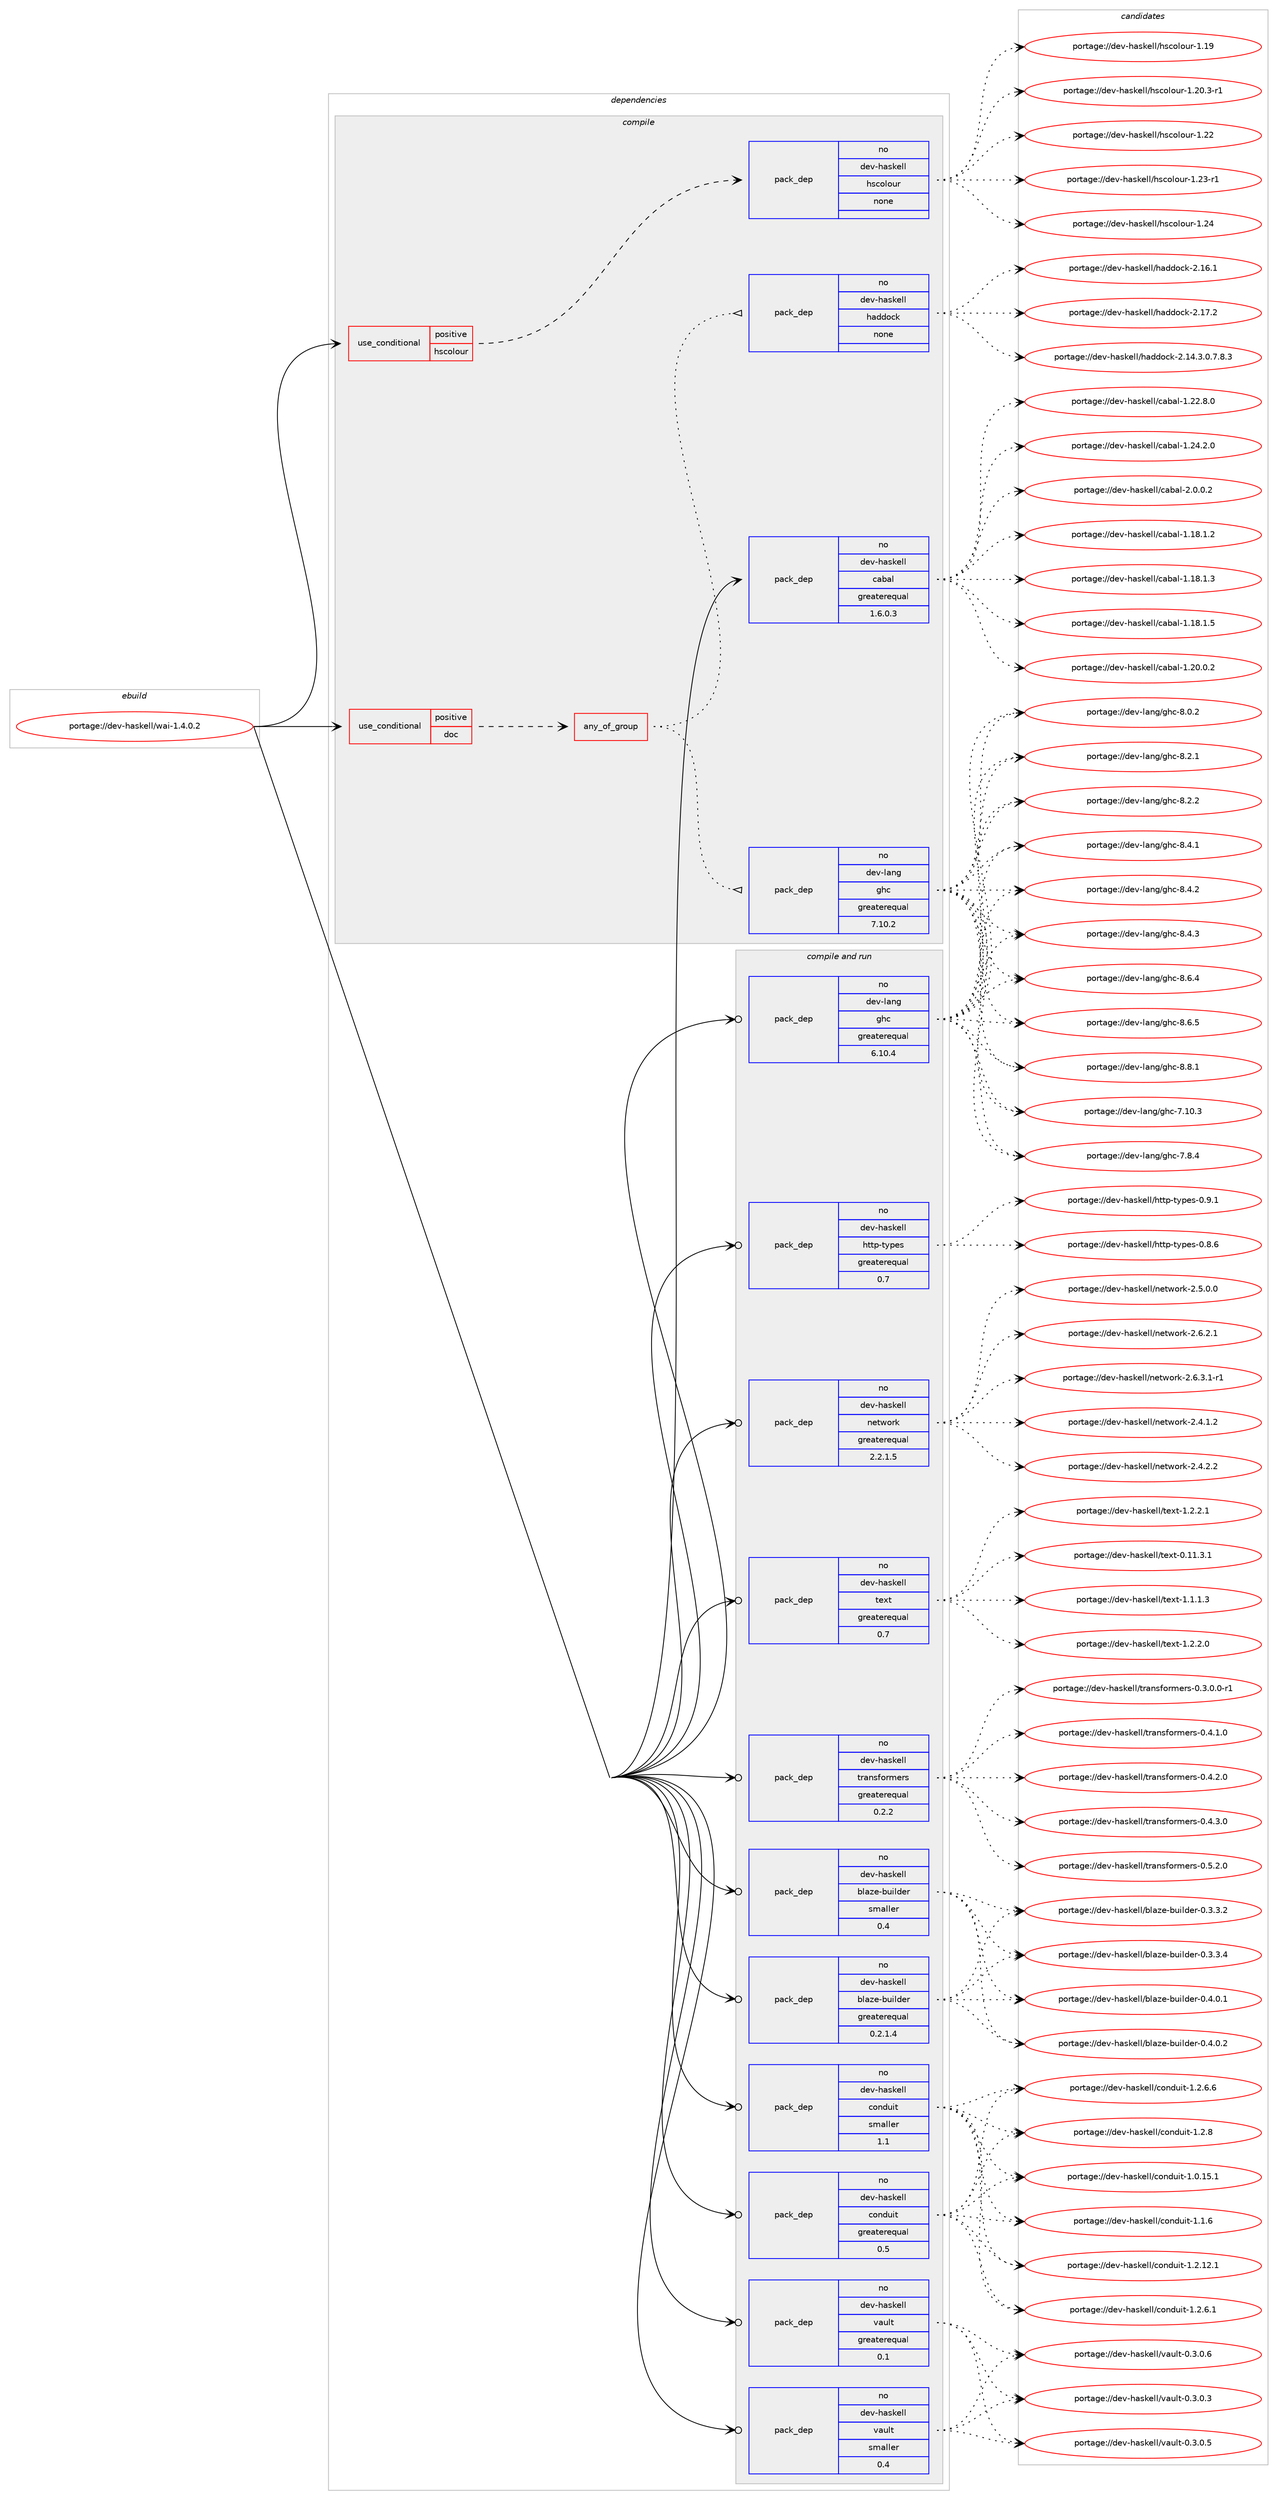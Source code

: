 digraph prolog {

# *************
# Graph options
# *************

newrank=true;
concentrate=true;
compound=true;
graph [rankdir=LR,fontname=Helvetica,fontsize=10,ranksep=1.5];#, ranksep=2.5, nodesep=0.2];
edge  [arrowhead=vee];
node  [fontname=Helvetica,fontsize=10];

# **********
# The ebuild
# **********

subgraph cluster_leftcol {
color=gray;
rank=same;
label=<<i>ebuild</i>>;
id [label="portage://dev-haskell/wai-1.4.0.2", color=red, width=4, href="../dev-haskell/wai-1.4.0.2.svg"];
}

# ****************
# The dependencies
# ****************

subgraph cluster_midcol {
color=gray;
label=<<i>dependencies</i>>;
subgraph cluster_compile {
fillcolor="#eeeeee";
style=filled;
label=<<i>compile</i>>;
subgraph cond17547 {
dependency82430 [label=<<TABLE BORDER="0" CELLBORDER="1" CELLSPACING="0" CELLPADDING="4"><TR><TD ROWSPAN="3" CELLPADDING="10">use_conditional</TD></TR><TR><TD>positive</TD></TR><TR><TD>doc</TD></TR></TABLE>>, shape=none, color=red];
subgraph any2528 {
dependency82431 [label=<<TABLE BORDER="0" CELLBORDER="1" CELLSPACING="0" CELLPADDING="4"><TR><TD CELLPADDING="10">any_of_group</TD></TR></TABLE>>, shape=none, color=red];subgraph pack62298 {
dependency82432 [label=<<TABLE BORDER="0" CELLBORDER="1" CELLSPACING="0" CELLPADDING="4" WIDTH="220"><TR><TD ROWSPAN="6" CELLPADDING="30">pack_dep</TD></TR><TR><TD WIDTH="110">no</TD></TR><TR><TD>dev-haskell</TD></TR><TR><TD>haddock</TD></TR><TR><TD>none</TD></TR><TR><TD></TD></TR></TABLE>>, shape=none, color=blue];
}
dependency82431:e -> dependency82432:w [weight=20,style="dotted",arrowhead="oinv"];
subgraph pack62299 {
dependency82433 [label=<<TABLE BORDER="0" CELLBORDER="1" CELLSPACING="0" CELLPADDING="4" WIDTH="220"><TR><TD ROWSPAN="6" CELLPADDING="30">pack_dep</TD></TR><TR><TD WIDTH="110">no</TD></TR><TR><TD>dev-lang</TD></TR><TR><TD>ghc</TD></TR><TR><TD>greaterequal</TD></TR><TR><TD>7.10.2</TD></TR></TABLE>>, shape=none, color=blue];
}
dependency82431:e -> dependency82433:w [weight=20,style="dotted",arrowhead="oinv"];
}
dependency82430:e -> dependency82431:w [weight=20,style="dashed",arrowhead="vee"];
}
id:e -> dependency82430:w [weight=20,style="solid",arrowhead="vee"];
subgraph cond17548 {
dependency82434 [label=<<TABLE BORDER="0" CELLBORDER="1" CELLSPACING="0" CELLPADDING="4"><TR><TD ROWSPAN="3" CELLPADDING="10">use_conditional</TD></TR><TR><TD>positive</TD></TR><TR><TD>hscolour</TD></TR></TABLE>>, shape=none, color=red];
subgraph pack62300 {
dependency82435 [label=<<TABLE BORDER="0" CELLBORDER="1" CELLSPACING="0" CELLPADDING="4" WIDTH="220"><TR><TD ROWSPAN="6" CELLPADDING="30">pack_dep</TD></TR><TR><TD WIDTH="110">no</TD></TR><TR><TD>dev-haskell</TD></TR><TR><TD>hscolour</TD></TR><TR><TD>none</TD></TR><TR><TD></TD></TR></TABLE>>, shape=none, color=blue];
}
dependency82434:e -> dependency82435:w [weight=20,style="dashed",arrowhead="vee"];
}
id:e -> dependency82434:w [weight=20,style="solid",arrowhead="vee"];
subgraph pack62301 {
dependency82436 [label=<<TABLE BORDER="0" CELLBORDER="1" CELLSPACING="0" CELLPADDING="4" WIDTH="220"><TR><TD ROWSPAN="6" CELLPADDING="30">pack_dep</TD></TR><TR><TD WIDTH="110">no</TD></TR><TR><TD>dev-haskell</TD></TR><TR><TD>cabal</TD></TR><TR><TD>greaterequal</TD></TR><TR><TD>1.6.0.3</TD></TR></TABLE>>, shape=none, color=blue];
}
id:e -> dependency82436:w [weight=20,style="solid",arrowhead="vee"];
}
subgraph cluster_compileandrun {
fillcolor="#eeeeee";
style=filled;
label=<<i>compile and run</i>>;
subgraph pack62302 {
dependency82437 [label=<<TABLE BORDER="0" CELLBORDER="1" CELLSPACING="0" CELLPADDING="4" WIDTH="220"><TR><TD ROWSPAN="6" CELLPADDING="30">pack_dep</TD></TR><TR><TD WIDTH="110">no</TD></TR><TR><TD>dev-haskell</TD></TR><TR><TD>blaze-builder</TD></TR><TR><TD>greaterequal</TD></TR><TR><TD>0.2.1.4</TD></TR></TABLE>>, shape=none, color=blue];
}
id:e -> dependency82437:w [weight=20,style="solid",arrowhead="odotvee"];
subgraph pack62303 {
dependency82438 [label=<<TABLE BORDER="0" CELLBORDER="1" CELLSPACING="0" CELLPADDING="4" WIDTH="220"><TR><TD ROWSPAN="6" CELLPADDING="30">pack_dep</TD></TR><TR><TD WIDTH="110">no</TD></TR><TR><TD>dev-haskell</TD></TR><TR><TD>blaze-builder</TD></TR><TR><TD>smaller</TD></TR><TR><TD>0.4</TD></TR></TABLE>>, shape=none, color=blue];
}
id:e -> dependency82438:w [weight=20,style="solid",arrowhead="odotvee"];
subgraph pack62304 {
dependency82439 [label=<<TABLE BORDER="0" CELLBORDER="1" CELLSPACING="0" CELLPADDING="4" WIDTH="220"><TR><TD ROWSPAN="6" CELLPADDING="30">pack_dep</TD></TR><TR><TD WIDTH="110">no</TD></TR><TR><TD>dev-haskell</TD></TR><TR><TD>conduit</TD></TR><TR><TD>greaterequal</TD></TR><TR><TD>0.5</TD></TR></TABLE>>, shape=none, color=blue];
}
id:e -> dependency82439:w [weight=20,style="solid",arrowhead="odotvee"];
subgraph pack62305 {
dependency82440 [label=<<TABLE BORDER="0" CELLBORDER="1" CELLSPACING="0" CELLPADDING="4" WIDTH="220"><TR><TD ROWSPAN="6" CELLPADDING="30">pack_dep</TD></TR><TR><TD WIDTH="110">no</TD></TR><TR><TD>dev-haskell</TD></TR><TR><TD>conduit</TD></TR><TR><TD>smaller</TD></TR><TR><TD>1.1</TD></TR></TABLE>>, shape=none, color=blue];
}
id:e -> dependency82440:w [weight=20,style="solid",arrowhead="odotvee"];
subgraph pack62306 {
dependency82441 [label=<<TABLE BORDER="0" CELLBORDER="1" CELLSPACING="0" CELLPADDING="4" WIDTH="220"><TR><TD ROWSPAN="6" CELLPADDING="30">pack_dep</TD></TR><TR><TD WIDTH="110">no</TD></TR><TR><TD>dev-haskell</TD></TR><TR><TD>http-types</TD></TR><TR><TD>greaterequal</TD></TR><TR><TD>0.7</TD></TR></TABLE>>, shape=none, color=blue];
}
id:e -> dependency82441:w [weight=20,style="solid",arrowhead="odotvee"];
subgraph pack62307 {
dependency82442 [label=<<TABLE BORDER="0" CELLBORDER="1" CELLSPACING="0" CELLPADDING="4" WIDTH="220"><TR><TD ROWSPAN="6" CELLPADDING="30">pack_dep</TD></TR><TR><TD WIDTH="110">no</TD></TR><TR><TD>dev-haskell</TD></TR><TR><TD>network</TD></TR><TR><TD>greaterequal</TD></TR><TR><TD>2.2.1.5</TD></TR></TABLE>>, shape=none, color=blue];
}
id:e -> dependency82442:w [weight=20,style="solid",arrowhead="odotvee"];
subgraph pack62308 {
dependency82443 [label=<<TABLE BORDER="0" CELLBORDER="1" CELLSPACING="0" CELLPADDING="4" WIDTH="220"><TR><TD ROWSPAN="6" CELLPADDING="30">pack_dep</TD></TR><TR><TD WIDTH="110">no</TD></TR><TR><TD>dev-haskell</TD></TR><TR><TD>text</TD></TR><TR><TD>greaterequal</TD></TR><TR><TD>0.7</TD></TR></TABLE>>, shape=none, color=blue];
}
id:e -> dependency82443:w [weight=20,style="solid",arrowhead="odotvee"];
subgraph pack62309 {
dependency82444 [label=<<TABLE BORDER="0" CELLBORDER="1" CELLSPACING="0" CELLPADDING="4" WIDTH="220"><TR><TD ROWSPAN="6" CELLPADDING="30">pack_dep</TD></TR><TR><TD WIDTH="110">no</TD></TR><TR><TD>dev-haskell</TD></TR><TR><TD>transformers</TD></TR><TR><TD>greaterequal</TD></TR><TR><TD>0.2.2</TD></TR></TABLE>>, shape=none, color=blue];
}
id:e -> dependency82444:w [weight=20,style="solid",arrowhead="odotvee"];
subgraph pack62310 {
dependency82445 [label=<<TABLE BORDER="0" CELLBORDER="1" CELLSPACING="0" CELLPADDING="4" WIDTH="220"><TR><TD ROWSPAN="6" CELLPADDING="30">pack_dep</TD></TR><TR><TD WIDTH="110">no</TD></TR><TR><TD>dev-haskell</TD></TR><TR><TD>vault</TD></TR><TR><TD>greaterequal</TD></TR><TR><TD>0.1</TD></TR></TABLE>>, shape=none, color=blue];
}
id:e -> dependency82445:w [weight=20,style="solid",arrowhead="odotvee"];
subgraph pack62311 {
dependency82446 [label=<<TABLE BORDER="0" CELLBORDER="1" CELLSPACING="0" CELLPADDING="4" WIDTH="220"><TR><TD ROWSPAN="6" CELLPADDING="30">pack_dep</TD></TR><TR><TD WIDTH="110">no</TD></TR><TR><TD>dev-haskell</TD></TR><TR><TD>vault</TD></TR><TR><TD>smaller</TD></TR><TR><TD>0.4</TD></TR></TABLE>>, shape=none, color=blue];
}
id:e -> dependency82446:w [weight=20,style="solid",arrowhead="odotvee"];
subgraph pack62312 {
dependency82447 [label=<<TABLE BORDER="0" CELLBORDER="1" CELLSPACING="0" CELLPADDING="4" WIDTH="220"><TR><TD ROWSPAN="6" CELLPADDING="30">pack_dep</TD></TR><TR><TD WIDTH="110">no</TD></TR><TR><TD>dev-lang</TD></TR><TR><TD>ghc</TD></TR><TR><TD>greaterequal</TD></TR><TR><TD>6.10.4</TD></TR></TABLE>>, shape=none, color=blue];
}
id:e -> dependency82447:w [weight=20,style="solid",arrowhead="odotvee"];
}
subgraph cluster_run {
fillcolor="#eeeeee";
style=filled;
label=<<i>run</i>>;
}
}

# **************
# The candidates
# **************

subgraph cluster_choices {
rank=same;
color=gray;
label=<<i>candidates</i>>;

subgraph choice62298 {
color=black;
nodesep=1;
choiceportage1001011184510497115107101108108471049710010011199107455046495246514648465546564651 [label="portage://dev-haskell/haddock-2.14.3.0.7.8.3", color=red, width=4,href="../dev-haskell/haddock-2.14.3.0.7.8.3.svg"];
choiceportage100101118451049711510710110810847104971001001119910745504649544649 [label="portage://dev-haskell/haddock-2.16.1", color=red, width=4,href="../dev-haskell/haddock-2.16.1.svg"];
choiceportage100101118451049711510710110810847104971001001119910745504649554650 [label="portage://dev-haskell/haddock-2.17.2", color=red, width=4,href="../dev-haskell/haddock-2.17.2.svg"];
dependency82432:e -> choiceportage1001011184510497115107101108108471049710010011199107455046495246514648465546564651:w [style=dotted,weight="100"];
dependency82432:e -> choiceportage100101118451049711510710110810847104971001001119910745504649544649:w [style=dotted,weight="100"];
dependency82432:e -> choiceportage100101118451049711510710110810847104971001001119910745504649554650:w [style=dotted,weight="100"];
}
subgraph choice62299 {
color=black;
nodesep=1;
choiceportage1001011184510897110103471031049945554649484651 [label="portage://dev-lang/ghc-7.10.3", color=red, width=4,href="../dev-lang/ghc-7.10.3.svg"];
choiceportage10010111845108971101034710310499455546564652 [label="portage://dev-lang/ghc-7.8.4", color=red, width=4,href="../dev-lang/ghc-7.8.4.svg"];
choiceportage10010111845108971101034710310499455646484650 [label="portage://dev-lang/ghc-8.0.2", color=red, width=4,href="../dev-lang/ghc-8.0.2.svg"];
choiceportage10010111845108971101034710310499455646504649 [label="portage://dev-lang/ghc-8.2.1", color=red, width=4,href="../dev-lang/ghc-8.2.1.svg"];
choiceportage10010111845108971101034710310499455646504650 [label="portage://dev-lang/ghc-8.2.2", color=red, width=4,href="../dev-lang/ghc-8.2.2.svg"];
choiceportage10010111845108971101034710310499455646524649 [label="portage://dev-lang/ghc-8.4.1", color=red, width=4,href="../dev-lang/ghc-8.4.1.svg"];
choiceportage10010111845108971101034710310499455646524650 [label="portage://dev-lang/ghc-8.4.2", color=red, width=4,href="../dev-lang/ghc-8.4.2.svg"];
choiceportage10010111845108971101034710310499455646524651 [label="portage://dev-lang/ghc-8.4.3", color=red, width=4,href="../dev-lang/ghc-8.4.3.svg"];
choiceportage10010111845108971101034710310499455646544652 [label="portage://dev-lang/ghc-8.6.4", color=red, width=4,href="../dev-lang/ghc-8.6.4.svg"];
choiceportage10010111845108971101034710310499455646544653 [label="portage://dev-lang/ghc-8.6.5", color=red, width=4,href="../dev-lang/ghc-8.6.5.svg"];
choiceportage10010111845108971101034710310499455646564649 [label="portage://dev-lang/ghc-8.8.1", color=red, width=4,href="../dev-lang/ghc-8.8.1.svg"];
dependency82433:e -> choiceportage1001011184510897110103471031049945554649484651:w [style=dotted,weight="100"];
dependency82433:e -> choiceportage10010111845108971101034710310499455546564652:w [style=dotted,weight="100"];
dependency82433:e -> choiceportage10010111845108971101034710310499455646484650:w [style=dotted,weight="100"];
dependency82433:e -> choiceportage10010111845108971101034710310499455646504649:w [style=dotted,weight="100"];
dependency82433:e -> choiceportage10010111845108971101034710310499455646504650:w [style=dotted,weight="100"];
dependency82433:e -> choiceportage10010111845108971101034710310499455646524649:w [style=dotted,weight="100"];
dependency82433:e -> choiceportage10010111845108971101034710310499455646524650:w [style=dotted,weight="100"];
dependency82433:e -> choiceportage10010111845108971101034710310499455646524651:w [style=dotted,weight="100"];
dependency82433:e -> choiceportage10010111845108971101034710310499455646544652:w [style=dotted,weight="100"];
dependency82433:e -> choiceportage10010111845108971101034710310499455646544653:w [style=dotted,weight="100"];
dependency82433:e -> choiceportage10010111845108971101034710310499455646564649:w [style=dotted,weight="100"];
}
subgraph choice62300 {
color=black;
nodesep=1;
choiceportage100101118451049711510710110810847104115991111081111171144549464957 [label="portage://dev-haskell/hscolour-1.19", color=red, width=4,href="../dev-haskell/hscolour-1.19.svg"];
choiceportage10010111845104971151071011081084710411599111108111117114454946504846514511449 [label="portage://dev-haskell/hscolour-1.20.3-r1", color=red, width=4,href="../dev-haskell/hscolour-1.20.3-r1.svg"];
choiceportage100101118451049711510710110810847104115991111081111171144549465050 [label="portage://dev-haskell/hscolour-1.22", color=red, width=4,href="../dev-haskell/hscolour-1.22.svg"];
choiceportage1001011184510497115107101108108471041159911110811111711445494650514511449 [label="portage://dev-haskell/hscolour-1.23-r1", color=red, width=4,href="../dev-haskell/hscolour-1.23-r1.svg"];
choiceportage100101118451049711510710110810847104115991111081111171144549465052 [label="portage://dev-haskell/hscolour-1.24", color=red, width=4,href="../dev-haskell/hscolour-1.24.svg"];
dependency82435:e -> choiceportage100101118451049711510710110810847104115991111081111171144549464957:w [style=dotted,weight="100"];
dependency82435:e -> choiceportage10010111845104971151071011081084710411599111108111117114454946504846514511449:w [style=dotted,weight="100"];
dependency82435:e -> choiceportage100101118451049711510710110810847104115991111081111171144549465050:w [style=dotted,weight="100"];
dependency82435:e -> choiceportage1001011184510497115107101108108471041159911110811111711445494650514511449:w [style=dotted,weight="100"];
dependency82435:e -> choiceportage100101118451049711510710110810847104115991111081111171144549465052:w [style=dotted,weight="100"];
}
subgraph choice62301 {
color=black;
nodesep=1;
choiceportage10010111845104971151071011081084799979897108454946495646494650 [label="portage://dev-haskell/cabal-1.18.1.2", color=red, width=4,href="../dev-haskell/cabal-1.18.1.2.svg"];
choiceportage10010111845104971151071011081084799979897108454946495646494651 [label="portage://dev-haskell/cabal-1.18.1.3", color=red, width=4,href="../dev-haskell/cabal-1.18.1.3.svg"];
choiceportage10010111845104971151071011081084799979897108454946495646494653 [label="portage://dev-haskell/cabal-1.18.1.5", color=red, width=4,href="../dev-haskell/cabal-1.18.1.5.svg"];
choiceportage10010111845104971151071011081084799979897108454946504846484650 [label="portage://dev-haskell/cabal-1.20.0.2", color=red, width=4,href="../dev-haskell/cabal-1.20.0.2.svg"];
choiceportage10010111845104971151071011081084799979897108454946505046564648 [label="portage://dev-haskell/cabal-1.22.8.0", color=red, width=4,href="../dev-haskell/cabal-1.22.8.0.svg"];
choiceportage10010111845104971151071011081084799979897108454946505246504648 [label="portage://dev-haskell/cabal-1.24.2.0", color=red, width=4,href="../dev-haskell/cabal-1.24.2.0.svg"];
choiceportage100101118451049711510710110810847999798971084550464846484650 [label="portage://dev-haskell/cabal-2.0.0.2", color=red, width=4,href="../dev-haskell/cabal-2.0.0.2.svg"];
dependency82436:e -> choiceportage10010111845104971151071011081084799979897108454946495646494650:w [style=dotted,weight="100"];
dependency82436:e -> choiceportage10010111845104971151071011081084799979897108454946495646494651:w [style=dotted,weight="100"];
dependency82436:e -> choiceportage10010111845104971151071011081084799979897108454946495646494653:w [style=dotted,weight="100"];
dependency82436:e -> choiceportage10010111845104971151071011081084799979897108454946504846484650:w [style=dotted,weight="100"];
dependency82436:e -> choiceportage10010111845104971151071011081084799979897108454946505046564648:w [style=dotted,weight="100"];
dependency82436:e -> choiceportage10010111845104971151071011081084799979897108454946505246504648:w [style=dotted,weight="100"];
dependency82436:e -> choiceportage100101118451049711510710110810847999798971084550464846484650:w [style=dotted,weight="100"];
}
subgraph choice62302 {
color=black;
nodesep=1;
choiceportage100101118451049711510710110810847981089712210145981171051081001011144548465146514650 [label="portage://dev-haskell/blaze-builder-0.3.3.2", color=red, width=4,href="../dev-haskell/blaze-builder-0.3.3.2.svg"];
choiceportage100101118451049711510710110810847981089712210145981171051081001011144548465146514652 [label="portage://dev-haskell/blaze-builder-0.3.3.4", color=red, width=4,href="../dev-haskell/blaze-builder-0.3.3.4.svg"];
choiceportage100101118451049711510710110810847981089712210145981171051081001011144548465246484649 [label="portage://dev-haskell/blaze-builder-0.4.0.1", color=red, width=4,href="../dev-haskell/blaze-builder-0.4.0.1.svg"];
choiceportage100101118451049711510710110810847981089712210145981171051081001011144548465246484650 [label="portage://dev-haskell/blaze-builder-0.4.0.2", color=red, width=4,href="../dev-haskell/blaze-builder-0.4.0.2.svg"];
dependency82437:e -> choiceportage100101118451049711510710110810847981089712210145981171051081001011144548465146514650:w [style=dotted,weight="100"];
dependency82437:e -> choiceportage100101118451049711510710110810847981089712210145981171051081001011144548465146514652:w [style=dotted,weight="100"];
dependency82437:e -> choiceportage100101118451049711510710110810847981089712210145981171051081001011144548465246484649:w [style=dotted,weight="100"];
dependency82437:e -> choiceportage100101118451049711510710110810847981089712210145981171051081001011144548465246484650:w [style=dotted,weight="100"];
}
subgraph choice62303 {
color=black;
nodesep=1;
choiceportage100101118451049711510710110810847981089712210145981171051081001011144548465146514650 [label="portage://dev-haskell/blaze-builder-0.3.3.2", color=red, width=4,href="../dev-haskell/blaze-builder-0.3.3.2.svg"];
choiceportage100101118451049711510710110810847981089712210145981171051081001011144548465146514652 [label="portage://dev-haskell/blaze-builder-0.3.3.4", color=red, width=4,href="../dev-haskell/blaze-builder-0.3.3.4.svg"];
choiceportage100101118451049711510710110810847981089712210145981171051081001011144548465246484649 [label="portage://dev-haskell/blaze-builder-0.4.0.1", color=red, width=4,href="../dev-haskell/blaze-builder-0.4.0.1.svg"];
choiceportage100101118451049711510710110810847981089712210145981171051081001011144548465246484650 [label="portage://dev-haskell/blaze-builder-0.4.0.2", color=red, width=4,href="../dev-haskell/blaze-builder-0.4.0.2.svg"];
dependency82438:e -> choiceportage100101118451049711510710110810847981089712210145981171051081001011144548465146514650:w [style=dotted,weight="100"];
dependency82438:e -> choiceportage100101118451049711510710110810847981089712210145981171051081001011144548465146514652:w [style=dotted,weight="100"];
dependency82438:e -> choiceportage100101118451049711510710110810847981089712210145981171051081001011144548465246484649:w [style=dotted,weight="100"];
dependency82438:e -> choiceportage100101118451049711510710110810847981089712210145981171051081001011144548465246484650:w [style=dotted,weight="100"];
}
subgraph choice62304 {
color=black;
nodesep=1;
choiceportage10010111845104971151071011081084799111110100117105116454946484649534649 [label="portage://dev-haskell/conduit-1.0.15.1", color=red, width=4,href="../dev-haskell/conduit-1.0.15.1.svg"];
choiceportage10010111845104971151071011081084799111110100117105116454946494654 [label="portage://dev-haskell/conduit-1.1.6", color=red, width=4,href="../dev-haskell/conduit-1.1.6.svg"];
choiceportage10010111845104971151071011081084799111110100117105116454946504649504649 [label="portage://dev-haskell/conduit-1.2.12.1", color=red, width=4,href="../dev-haskell/conduit-1.2.12.1.svg"];
choiceportage100101118451049711510710110810847991111101001171051164549465046544649 [label="portage://dev-haskell/conduit-1.2.6.1", color=red, width=4,href="../dev-haskell/conduit-1.2.6.1.svg"];
choiceportage100101118451049711510710110810847991111101001171051164549465046544654 [label="portage://dev-haskell/conduit-1.2.6.6", color=red, width=4,href="../dev-haskell/conduit-1.2.6.6.svg"];
choiceportage10010111845104971151071011081084799111110100117105116454946504656 [label="portage://dev-haskell/conduit-1.2.8", color=red, width=4,href="../dev-haskell/conduit-1.2.8.svg"];
dependency82439:e -> choiceportage10010111845104971151071011081084799111110100117105116454946484649534649:w [style=dotted,weight="100"];
dependency82439:e -> choiceportage10010111845104971151071011081084799111110100117105116454946494654:w [style=dotted,weight="100"];
dependency82439:e -> choiceportage10010111845104971151071011081084799111110100117105116454946504649504649:w [style=dotted,weight="100"];
dependency82439:e -> choiceportage100101118451049711510710110810847991111101001171051164549465046544649:w [style=dotted,weight="100"];
dependency82439:e -> choiceportage100101118451049711510710110810847991111101001171051164549465046544654:w [style=dotted,weight="100"];
dependency82439:e -> choiceportage10010111845104971151071011081084799111110100117105116454946504656:w [style=dotted,weight="100"];
}
subgraph choice62305 {
color=black;
nodesep=1;
choiceportage10010111845104971151071011081084799111110100117105116454946484649534649 [label="portage://dev-haskell/conduit-1.0.15.1", color=red, width=4,href="../dev-haskell/conduit-1.0.15.1.svg"];
choiceportage10010111845104971151071011081084799111110100117105116454946494654 [label="portage://dev-haskell/conduit-1.1.6", color=red, width=4,href="../dev-haskell/conduit-1.1.6.svg"];
choiceportage10010111845104971151071011081084799111110100117105116454946504649504649 [label="portage://dev-haskell/conduit-1.2.12.1", color=red, width=4,href="../dev-haskell/conduit-1.2.12.1.svg"];
choiceportage100101118451049711510710110810847991111101001171051164549465046544649 [label="portage://dev-haskell/conduit-1.2.6.1", color=red, width=4,href="../dev-haskell/conduit-1.2.6.1.svg"];
choiceportage100101118451049711510710110810847991111101001171051164549465046544654 [label="portage://dev-haskell/conduit-1.2.6.6", color=red, width=4,href="../dev-haskell/conduit-1.2.6.6.svg"];
choiceportage10010111845104971151071011081084799111110100117105116454946504656 [label="portage://dev-haskell/conduit-1.2.8", color=red, width=4,href="../dev-haskell/conduit-1.2.8.svg"];
dependency82440:e -> choiceportage10010111845104971151071011081084799111110100117105116454946484649534649:w [style=dotted,weight="100"];
dependency82440:e -> choiceportage10010111845104971151071011081084799111110100117105116454946494654:w [style=dotted,weight="100"];
dependency82440:e -> choiceportage10010111845104971151071011081084799111110100117105116454946504649504649:w [style=dotted,weight="100"];
dependency82440:e -> choiceportage100101118451049711510710110810847991111101001171051164549465046544649:w [style=dotted,weight="100"];
dependency82440:e -> choiceportage100101118451049711510710110810847991111101001171051164549465046544654:w [style=dotted,weight="100"];
dependency82440:e -> choiceportage10010111845104971151071011081084799111110100117105116454946504656:w [style=dotted,weight="100"];
}
subgraph choice62306 {
color=black;
nodesep=1;
choiceportage10010111845104971151071011081084710411611611245116121112101115454846564654 [label="portage://dev-haskell/http-types-0.8.6", color=red, width=4,href="../dev-haskell/http-types-0.8.6.svg"];
choiceportage10010111845104971151071011081084710411611611245116121112101115454846574649 [label="portage://dev-haskell/http-types-0.9.1", color=red, width=4,href="../dev-haskell/http-types-0.9.1.svg"];
dependency82441:e -> choiceportage10010111845104971151071011081084710411611611245116121112101115454846564654:w [style=dotted,weight="100"];
dependency82441:e -> choiceportage10010111845104971151071011081084710411611611245116121112101115454846574649:w [style=dotted,weight="100"];
}
subgraph choice62307 {
color=black;
nodesep=1;
choiceportage1001011184510497115107101108108471101011161191111141074550465246494650 [label="portage://dev-haskell/network-2.4.1.2", color=red, width=4,href="../dev-haskell/network-2.4.1.2.svg"];
choiceportage1001011184510497115107101108108471101011161191111141074550465246504650 [label="portage://dev-haskell/network-2.4.2.2", color=red, width=4,href="../dev-haskell/network-2.4.2.2.svg"];
choiceportage1001011184510497115107101108108471101011161191111141074550465346484648 [label="portage://dev-haskell/network-2.5.0.0", color=red, width=4,href="../dev-haskell/network-2.5.0.0.svg"];
choiceportage1001011184510497115107101108108471101011161191111141074550465446504649 [label="portage://dev-haskell/network-2.6.2.1", color=red, width=4,href="../dev-haskell/network-2.6.2.1.svg"];
choiceportage10010111845104971151071011081084711010111611911111410745504654465146494511449 [label="portage://dev-haskell/network-2.6.3.1-r1", color=red, width=4,href="../dev-haskell/network-2.6.3.1-r1.svg"];
dependency82442:e -> choiceportage1001011184510497115107101108108471101011161191111141074550465246494650:w [style=dotted,weight="100"];
dependency82442:e -> choiceportage1001011184510497115107101108108471101011161191111141074550465246504650:w [style=dotted,weight="100"];
dependency82442:e -> choiceportage1001011184510497115107101108108471101011161191111141074550465346484648:w [style=dotted,weight="100"];
dependency82442:e -> choiceportage1001011184510497115107101108108471101011161191111141074550465446504649:w [style=dotted,weight="100"];
dependency82442:e -> choiceportage10010111845104971151071011081084711010111611911111410745504654465146494511449:w [style=dotted,weight="100"];
}
subgraph choice62308 {
color=black;
nodesep=1;
choiceportage100101118451049711510710110810847116101120116454846494946514649 [label="portage://dev-haskell/text-0.11.3.1", color=red, width=4,href="../dev-haskell/text-0.11.3.1.svg"];
choiceportage1001011184510497115107101108108471161011201164549464946494651 [label="portage://dev-haskell/text-1.1.1.3", color=red, width=4,href="../dev-haskell/text-1.1.1.3.svg"];
choiceportage1001011184510497115107101108108471161011201164549465046504648 [label="portage://dev-haskell/text-1.2.2.0", color=red, width=4,href="../dev-haskell/text-1.2.2.0.svg"];
choiceportage1001011184510497115107101108108471161011201164549465046504649 [label="portage://dev-haskell/text-1.2.2.1", color=red, width=4,href="../dev-haskell/text-1.2.2.1.svg"];
dependency82443:e -> choiceportage100101118451049711510710110810847116101120116454846494946514649:w [style=dotted,weight="100"];
dependency82443:e -> choiceportage1001011184510497115107101108108471161011201164549464946494651:w [style=dotted,weight="100"];
dependency82443:e -> choiceportage1001011184510497115107101108108471161011201164549465046504648:w [style=dotted,weight="100"];
dependency82443:e -> choiceportage1001011184510497115107101108108471161011201164549465046504649:w [style=dotted,weight="100"];
}
subgraph choice62309 {
color=black;
nodesep=1;
choiceportage1001011184510497115107101108108471161149711011510211111410910111411545484651464846484511449 [label="portage://dev-haskell/transformers-0.3.0.0-r1", color=red, width=4,href="../dev-haskell/transformers-0.3.0.0-r1.svg"];
choiceportage100101118451049711510710110810847116114971101151021111141091011141154548465246494648 [label="portage://dev-haskell/transformers-0.4.1.0", color=red, width=4,href="../dev-haskell/transformers-0.4.1.0.svg"];
choiceportage100101118451049711510710110810847116114971101151021111141091011141154548465246504648 [label="portage://dev-haskell/transformers-0.4.2.0", color=red, width=4,href="../dev-haskell/transformers-0.4.2.0.svg"];
choiceportage100101118451049711510710110810847116114971101151021111141091011141154548465246514648 [label="portage://dev-haskell/transformers-0.4.3.0", color=red, width=4,href="../dev-haskell/transformers-0.4.3.0.svg"];
choiceportage100101118451049711510710110810847116114971101151021111141091011141154548465346504648 [label="portage://dev-haskell/transformers-0.5.2.0", color=red, width=4,href="../dev-haskell/transformers-0.5.2.0.svg"];
dependency82444:e -> choiceportage1001011184510497115107101108108471161149711011510211111410910111411545484651464846484511449:w [style=dotted,weight="100"];
dependency82444:e -> choiceportage100101118451049711510710110810847116114971101151021111141091011141154548465246494648:w [style=dotted,weight="100"];
dependency82444:e -> choiceportage100101118451049711510710110810847116114971101151021111141091011141154548465246504648:w [style=dotted,weight="100"];
dependency82444:e -> choiceportage100101118451049711510710110810847116114971101151021111141091011141154548465246514648:w [style=dotted,weight="100"];
dependency82444:e -> choiceportage100101118451049711510710110810847116114971101151021111141091011141154548465346504648:w [style=dotted,weight="100"];
}
subgraph choice62310 {
color=black;
nodesep=1;
choiceportage100101118451049711510710110810847118971171081164548465146484651 [label="portage://dev-haskell/vault-0.3.0.3", color=red, width=4,href="../dev-haskell/vault-0.3.0.3.svg"];
choiceportage100101118451049711510710110810847118971171081164548465146484653 [label="portage://dev-haskell/vault-0.3.0.5", color=red, width=4,href="../dev-haskell/vault-0.3.0.5.svg"];
choiceportage100101118451049711510710110810847118971171081164548465146484654 [label="portage://dev-haskell/vault-0.3.0.6", color=red, width=4,href="../dev-haskell/vault-0.3.0.6.svg"];
dependency82445:e -> choiceportage100101118451049711510710110810847118971171081164548465146484651:w [style=dotted,weight="100"];
dependency82445:e -> choiceportage100101118451049711510710110810847118971171081164548465146484653:w [style=dotted,weight="100"];
dependency82445:e -> choiceportage100101118451049711510710110810847118971171081164548465146484654:w [style=dotted,weight="100"];
}
subgraph choice62311 {
color=black;
nodesep=1;
choiceportage100101118451049711510710110810847118971171081164548465146484651 [label="portage://dev-haskell/vault-0.3.0.3", color=red, width=4,href="../dev-haskell/vault-0.3.0.3.svg"];
choiceportage100101118451049711510710110810847118971171081164548465146484653 [label="portage://dev-haskell/vault-0.3.0.5", color=red, width=4,href="../dev-haskell/vault-0.3.0.5.svg"];
choiceportage100101118451049711510710110810847118971171081164548465146484654 [label="portage://dev-haskell/vault-0.3.0.6", color=red, width=4,href="../dev-haskell/vault-0.3.0.6.svg"];
dependency82446:e -> choiceportage100101118451049711510710110810847118971171081164548465146484651:w [style=dotted,weight="100"];
dependency82446:e -> choiceportage100101118451049711510710110810847118971171081164548465146484653:w [style=dotted,weight="100"];
dependency82446:e -> choiceportage100101118451049711510710110810847118971171081164548465146484654:w [style=dotted,weight="100"];
}
subgraph choice62312 {
color=black;
nodesep=1;
choiceportage1001011184510897110103471031049945554649484651 [label="portage://dev-lang/ghc-7.10.3", color=red, width=4,href="../dev-lang/ghc-7.10.3.svg"];
choiceportage10010111845108971101034710310499455546564652 [label="portage://dev-lang/ghc-7.8.4", color=red, width=4,href="../dev-lang/ghc-7.8.4.svg"];
choiceportage10010111845108971101034710310499455646484650 [label="portage://dev-lang/ghc-8.0.2", color=red, width=4,href="../dev-lang/ghc-8.0.2.svg"];
choiceportage10010111845108971101034710310499455646504649 [label="portage://dev-lang/ghc-8.2.1", color=red, width=4,href="../dev-lang/ghc-8.2.1.svg"];
choiceportage10010111845108971101034710310499455646504650 [label="portage://dev-lang/ghc-8.2.2", color=red, width=4,href="../dev-lang/ghc-8.2.2.svg"];
choiceportage10010111845108971101034710310499455646524649 [label="portage://dev-lang/ghc-8.4.1", color=red, width=4,href="../dev-lang/ghc-8.4.1.svg"];
choiceportage10010111845108971101034710310499455646524650 [label="portage://dev-lang/ghc-8.4.2", color=red, width=4,href="../dev-lang/ghc-8.4.2.svg"];
choiceportage10010111845108971101034710310499455646524651 [label="portage://dev-lang/ghc-8.4.3", color=red, width=4,href="../dev-lang/ghc-8.4.3.svg"];
choiceportage10010111845108971101034710310499455646544652 [label="portage://dev-lang/ghc-8.6.4", color=red, width=4,href="../dev-lang/ghc-8.6.4.svg"];
choiceportage10010111845108971101034710310499455646544653 [label="portage://dev-lang/ghc-8.6.5", color=red, width=4,href="../dev-lang/ghc-8.6.5.svg"];
choiceportage10010111845108971101034710310499455646564649 [label="portage://dev-lang/ghc-8.8.1", color=red, width=4,href="../dev-lang/ghc-8.8.1.svg"];
dependency82447:e -> choiceportage1001011184510897110103471031049945554649484651:w [style=dotted,weight="100"];
dependency82447:e -> choiceportage10010111845108971101034710310499455546564652:w [style=dotted,weight="100"];
dependency82447:e -> choiceportage10010111845108971101034710310499455646484650:w [style=dotted,weight="100"];
dependency82447:e -> choiceportage10010111845108971101034710310499455646504649:w [style=dotted,weight="100"];
dependency82447:e -> choiceportage10010111845108971101034710310499455646504650:w [style=dotted,weight="100"];
dependency82447:e -> choiceportage10010111845108971101034710310499455646524649:w [style=dotted,weight="100"];
dependency82447:e -> choiceportage10010111845108971101034710310499455646524650:w [style=dotted,weight="100"];
dependency82447:e -> choiceportage10010111845108971101034710310499455646524651:w [style=dotted,weight="100"];
dependency82447:e -> choiceportage10010111845108971101034710310499455646544652:w [style=dotted,weight="100"];
dependency82447:e -> choiceportage10010111845108971101034710310499455646544653:w [style=dotted,weight="100"];
dependency82447:e -> choiceportage10010111845108971101034710310499455646564649:w [style=dotted,weight="100"];
}
}

}
